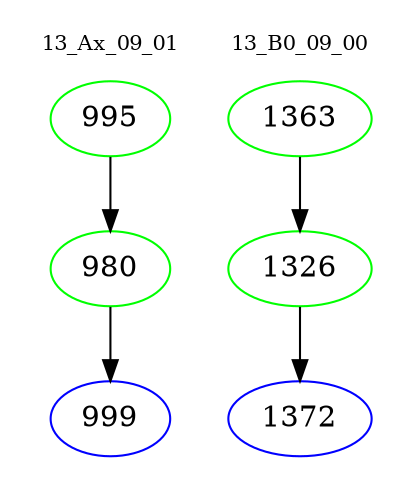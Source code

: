digraph{
subgraph cluster_0 {
color = white
label = "13_Ax_09_01";
fontsize=10;
T0_995 [label="995", color="green"]
T0_995 -> T0_980 [color="black"]
T0_980 [label="980", color="green"]
T0_980 -> T0_999 [color="black"]
T0_999 [label="999", color="blue"]
}
subgraph cluster_1 {
color = white
label = "13_B0_09_00";
fontsize=10;
T1_1363 [label="1363", color="green"]
T1_1363 -> T1_1326 [color="black"]
T1_1326 [label="1326", color="green"]
T1_1326 -> T1_1372 [color="black"]
T1_1372 [label="1372", color="blue"]
}
}

